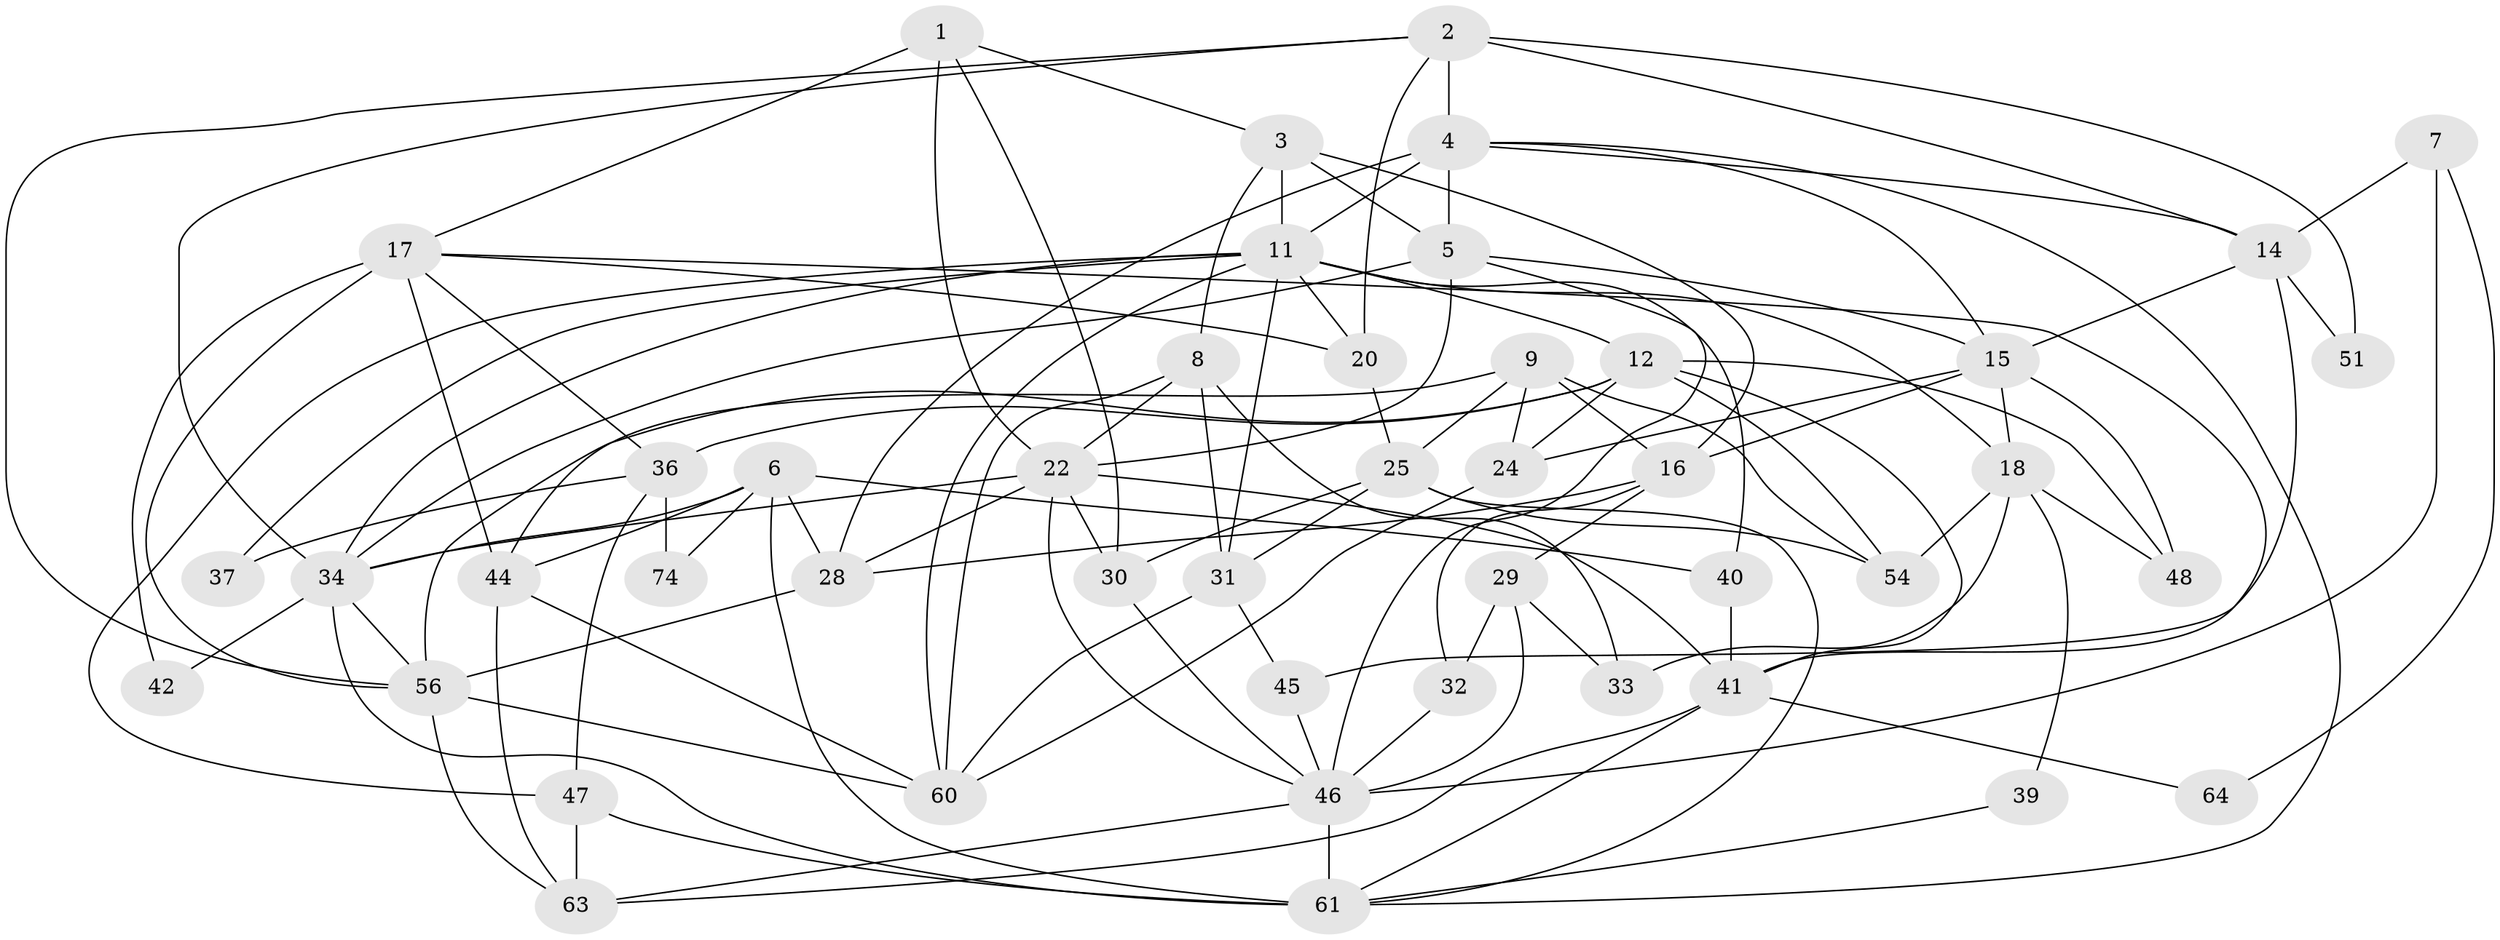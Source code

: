 // Generated by graph-tools (version 1.1) at 2025/52/02/27/25 19:52:05]
// undirected, 46 vertices, 116 edges
graph export_dot {
graph [start="1"]
  node [color=gray90,style=filled];
  1 [super="+73"];
  2 [super="+50"];
  3 [super="+19"];
  4 [super="+10"];
  5 [super="+43"];
  6 [super="+35"];
  7;
  8 [super="+13"];
  9 [super="+62"];
  11 [super="+65"];
  12 [super="+66"];
  14 [super="+21"];
  15 [super="+23"];
  16 [super="+69"];
  17 [super="+59"];
  18;
  20 [super="+55"];
  22 [super="+26"];
  24;
  25 [super="+27"];
  28 [super="+52"];
  29;
  30 [super="+75"];
  31 [super="+72"];
  32;
  33;
  34 [super="+38"];
  36 [super="+76"];
  37;
  39;
  40;
  41 [super="+53"];
  42;
  44 [super="+49"];
  45;
  46 [super="+58"];
  47;
  48 [super="+68"];
  51;
  54;
  56 [super="+57"];
  60 [super="+70"];
  61 [super="+71"];
  63 [super="+67"];
  64;
  74;
  1 -- 22 [weight=2];
  1 -- 17;
  1 -- 30;
  1 -- 3;
  2 -- 34;
  2 -- 4 [weight=2];
  2 -- 51;
  2 -- 20;
  2 -- 56;
  2 -- 14;
  3 -- 5;
  3 -- 8;
  3 -- 11;
  3 -- 16;
  4 -- 11;
  4 -- 28;
  4 -- 5;
  4 -- 61;
  4 -- 14;
  4 -- 15;
  5 -- 15;
  5 -- 34;
  5 -- 46;
  5 -- 22;
  6 -- 28;
  6 -- 40;
  6 -- 44;
  6 -- 74;
  6 -- 61;
  6 -- 34;
  7 -- 14;
  7 -- 64;
  7 -- 46;
  8 -- 22;
  8 -- 33;
  8 -- 31;
  8 -- 60;
  9 -- 24;
  9 -- 54;
  9 -- 44;
  9 -- 16 [weight=2];
  9 -- 25;
  11 -- 12;
  11 -- 18;
  11 -- 40;
  11 -- 47;
  11 -- 34;
  11 -- 37;
  11 -- 60;
  11 -- 20;
  11 -- 31;
  12 -- 56;
  12 -- 48;
  12 -- 36;
  12 -- 54;
  12 -- 24;
  12 -- 41;
  14 -- 45;
  14 -- 51;
  14 -- 15;
  15 -- 16;
  15 -- 18;
  15 -- 24;
  15 -- 48;
  16 -- 29;
  16 -- 28;
  16 -- 32;
  17 -- 44;
  17 -- 42;
  17 -- 20;
  17 -- 56;
  17 -- 36 [weight=2];
  17 -- 41;
  18 -- 33;
  18 -- 39;
  18 -- 48;
  18 -- 54;
  20 -- 25;
  22 -- 41;
  22 -- 46;
  22 -- 30;
  22 -- 28;
  22 -- 34;
  24 -- 60;
  25 -- 30 [weight=2];
  25 -- 54;
  25 -- 61;
  25 -- 31;
  28 -- 56;
  29 -- 33;
  29 -- 46;
  29 -- 32;
  30 -- 46;
  31 -- 60;
  31 -- 45;
  32 -- 46;
  34 -- 56;
  34 -- 42;
  34 -- 61 [weight=2];
  36 -- 37;
  36 -- 74;
  36 -- 47;
  39 -- 61;
  40 -- 41;
  41 -- 64;
  41 -- 63;
  41 -- 61;
  44 -- 63;
  44 -- 60;
  45 -- 46;
  46 -- 63;
  46 -- 61;
  47 -- 61;
  47 -- 63;
  56 -- 60;
  56 -- 63;
}
